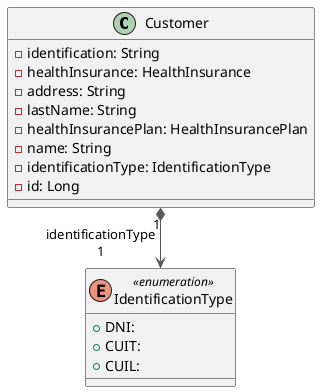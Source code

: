 @startuml

top to bottom direction
skinparam linetype ortho

class Customer {
  - identification: String
  - healthInsurance: HealthInsurance
  - address: String
  - lastName: String
  - healthInsurancePlan: HealthInsurancePlan
  - name: String
  - identificationType: IdentificationType
  - id: Long
}
enum IdentificationType << enumeration >> {
  + DNI:
  + CUIT:
  + CUIL:
}

Customer           "1" *-[#595959,plain]-> "identificationType\n1" IdentificationType
@enduml

